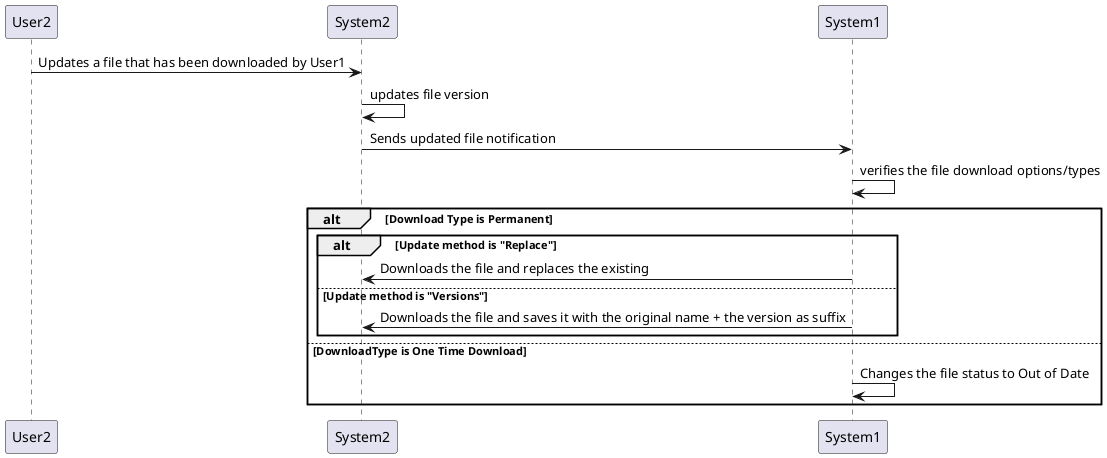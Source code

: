 @startuml ssd2.png
User2 -> System2: Updates a file that has been downloaded by User1
System2 -> System2: updates file version

System2 -> System1: Sends updated file notification

System1 -> System1 : verifies the file download options/types

alt Download Type is Permanent
    alt Update method is "Replace"
        System1 -> System2 : Downloads the file and replaces the existing
    else Update method is "Versions"
        System1 -> System2 : Downloads the file and saves it with the original name + the version as suffix
    end
else DownloadType is One Time Download
    System1 -> System1 : Changes the file status to Out of Date
end


@enduml